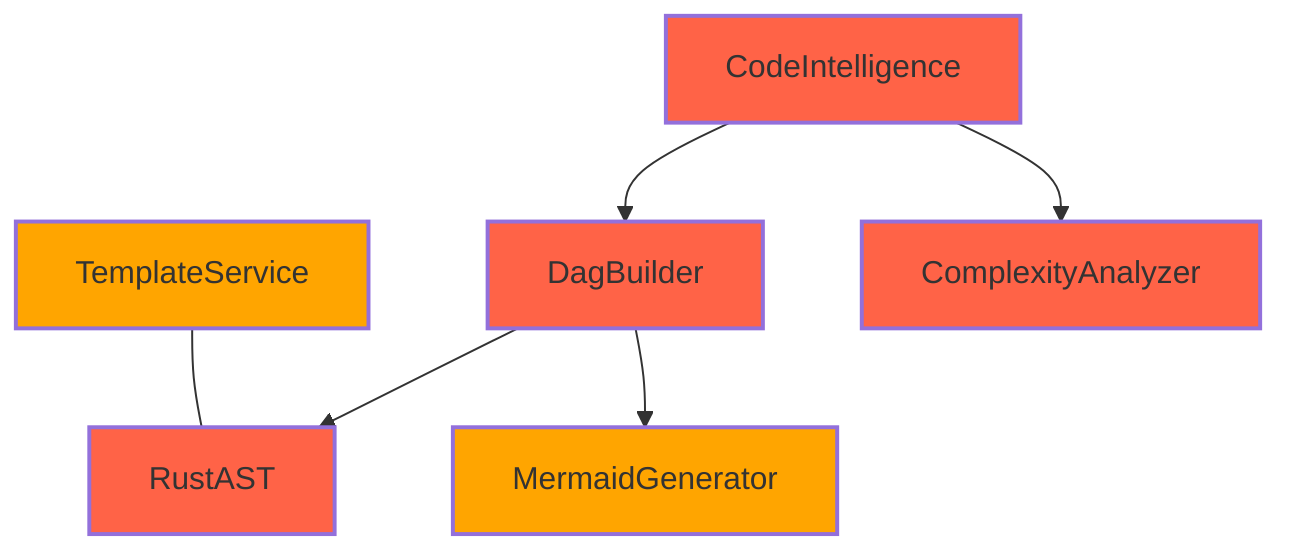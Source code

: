 graph TD
    ast_rust[RustAST]
    code_intelligence[CodeIntelligence]
    template_service[TemplateService]
    mermaid_generator[MermaidGenerator]
    dag_builder[DagBuilder]
    complexity[ComplexityAnalyzer]

    code_intelligence --> dag_builder
    dag_builder --> ast_rust
    dag_builder --> mermaid_generator
    code_intelligence --> complexity
    template_service --- ast_rust

    style ast_rust fill:#FF6347,stroke-width:2px
    style code_intelligence fill:#FF6347,stroke-width:2px
    style template_service fill:#FFA500,stroke-width:2px
    style mermaid_generator fill:#FFA500,stroke-width:2px
    style dag_builder fill:#FF6347,stroke-width:2px
    style complexity fill:#FF6347,stroke-width:2px